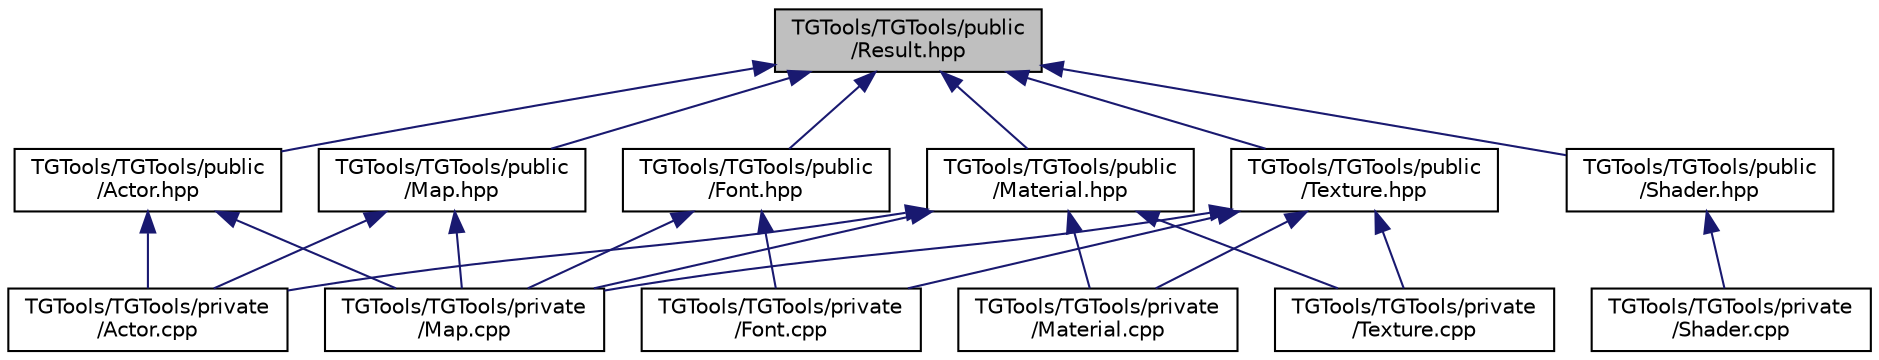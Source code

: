 digraph "TGTools/TGTools/public/Result.hpp"
{
 // LATEX_PDF_SIZE
  edge [fontname="Helvetica",fontsize="10",labelfontname="Helvetica",labelfontsize="10"];
  node [fontname="Helvetica",fontsize="10",shape=record];
  Node1 [label="TGTools/TGTools/public\l/Result.hpp",height=0.2,width=0.4,color="black", fillcolor="grey75", style="filled", fontcolor="black",tooltip=" "];
  Node1 -> Node2 [dir="back",color="midnightblue",fontsize="10",style="solid"];
  Node2 [label="TGTools/TGTools/public\l/Actor.hpp",height=0.2,width=0.4,color="black", fillcolor="white", style="filled",URL="$_actor_8hpp.html",tooltip=" "];
  Node2 -> Node3 [dir="back",color="midnightblue",fontsize="10",style="solid"];
  Node3 [label="TGTools/TGTools/private\l/Actor.cpp",height=0.2,width=0.4,color="black", fillcolor="white", style="filled",URL="$_actor_8cpp.html",tooltip=" "];
  Node2 -> Node4 [dir="back",color="midnightblue",fontsize="10",style="solid"];
  Node4 [label="TGTools/TGTools/private\l/Map.cpp",height=0.2,width=0.4,color="black", fillcolor="white", style="filled",URL="$_map_8cpp.html",tooltip=" "];
  Node1 -> Node5 [dir="back",color="midnightblue",fontsize="10",style="solid"];
  Node5 [label="TGTools/TGTools/public\l/Font.hpp",height=0.2,width=0.4,color="black", fillcolor="white", style="filled",URL="$_font_8hpp.html",tooltip=" "];
  Node5 -> Node6 [dir="back",color="midnightblue",fontsize="10",style="solid"];
  Node6 [label="TGTools/TGTools/private\l/Font.cpp",height=0.2,width=0.4,color="black", fillcolor="white", style="filled",URL="$_font_8cpp.html",tooltip=" "];
  Node5 -> Node4 [dir="back",color="midnightblue",fontsize="10",style="solid"];
  Node1 -> Node7 [dir="back",color="midnightblue",fontsize="10",style="solid"];
  Node7 [label="TGTools/TGTools/public\l/Map.hpp",height=0.2,width=0.4,color="black", fillcolor="white", style="filled",URL="$_map_8hpp.html",tooltip=" "];
  Node7 -> Node3 [dir="back",color="midnightblue",fontsize="10",style="solid"];
  Node7 -> Node4 [dir="back",color="midnightblue",fontsize="10",style="solid"];
  Node1 -> Node8 [dir="back",color="midnightblue",fontsize="10",style="solid"];
  Node8 [label="TGTools/TGTools/public\l/Material.hpp",height=0.2,width=0.4,color="black", fillcolor="white", style="filled",URL="$_material_8hpp.html",tooltip=" "];
  Node8 -> Node3 [dir="back",color="midnightblue",fontsize="10",style="solid"];
  Node8 -> Node4 [dir="back",color="midnightblue",fontsize="10",style="solid"];
  Node8 -> Node9 [dir="back",color="midnightblue",fontsize="10",style="solid"];
  Node9 [label="TGTools/TGTools/private\l/Material.cpp",height=0.2,width=0.4,color="black", fillcolor="white", style="filled",URL="$_material_8cpp.html",tooltip=" "];
  Node8 -> Node10 [dir="back",color="midnightblue",fontsize="10",style="solid"];
  Node10 [label="TGTools/TGTools/private\l/Texture.cpp",height=0.2,width=0.4,color="black", fillcolor="white", style="filled",URL="$_texture_8cpp.html",tooltip=" "];
  Node1 -> Node11 [dir="back",color="midnightblue",fontsize="10",style="solid"];
  Node11 [label="TGTools/TGTools/public\l/Shader.hpp",height=0.2,width=0.4,color="black", fillcolor="white", style="filled",URL="$_shader_8hpp.html",tooltip=" "];
  Node11 -> Node12 [dir="back",color="midnightblue",fontsize="10",style="solid"];
  Node12 [label="TGTools/TGTools/private\l/Shader.cpp",height=0.2,width=0.4,color="black", fillcolor="white", style="filled",URL="$_shader_8cpp.html",tooltip=" "];
  Node1 -> Node13 [dir="back",color="midnightblue",fontsize="10",style="solid"];
  Node13 [label="TGTools/TGTools/public\l/Texture.hpp",height=0.2,width=0.4,color="black", fillcolor="white", style="filled",URL="$_texture_8hpp.html",tooltip=" "];
  Node13 -> Node6 [dir="back",color="midnightblue",fontsize="10",style="solid"];
  Node13 -> Node4 [dir="back",color="midnightblue",fontsize="10",style="solid"];
  Node13 -> Node9 [dir="back",color="midnightblue",fontsize="10",style="solid"];
  Node13 -> Node10 [dir="back",color="midnightblue",fontsize="10",style="solid"];
}
